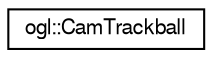 digraph "Graphical Class Hierarchy"
{
  edge [fontname="FreeSans",fontsize="10",labelfontname="FreeSans",labelfontsize="10"];
  node [fontname="FreeSans",fontsize="10",shape=record];
  rankdir="LR";
  Node0 [label="ogl::CamTrackball",height=0.2,width=0.4,color="black", fillcolor="white", style="filled",URL="$classogl_1_1_cam_trackball.html",tooltip="A trackball camera control that consumes mouse events and delivers viewing parameters for the camera..."];
}
